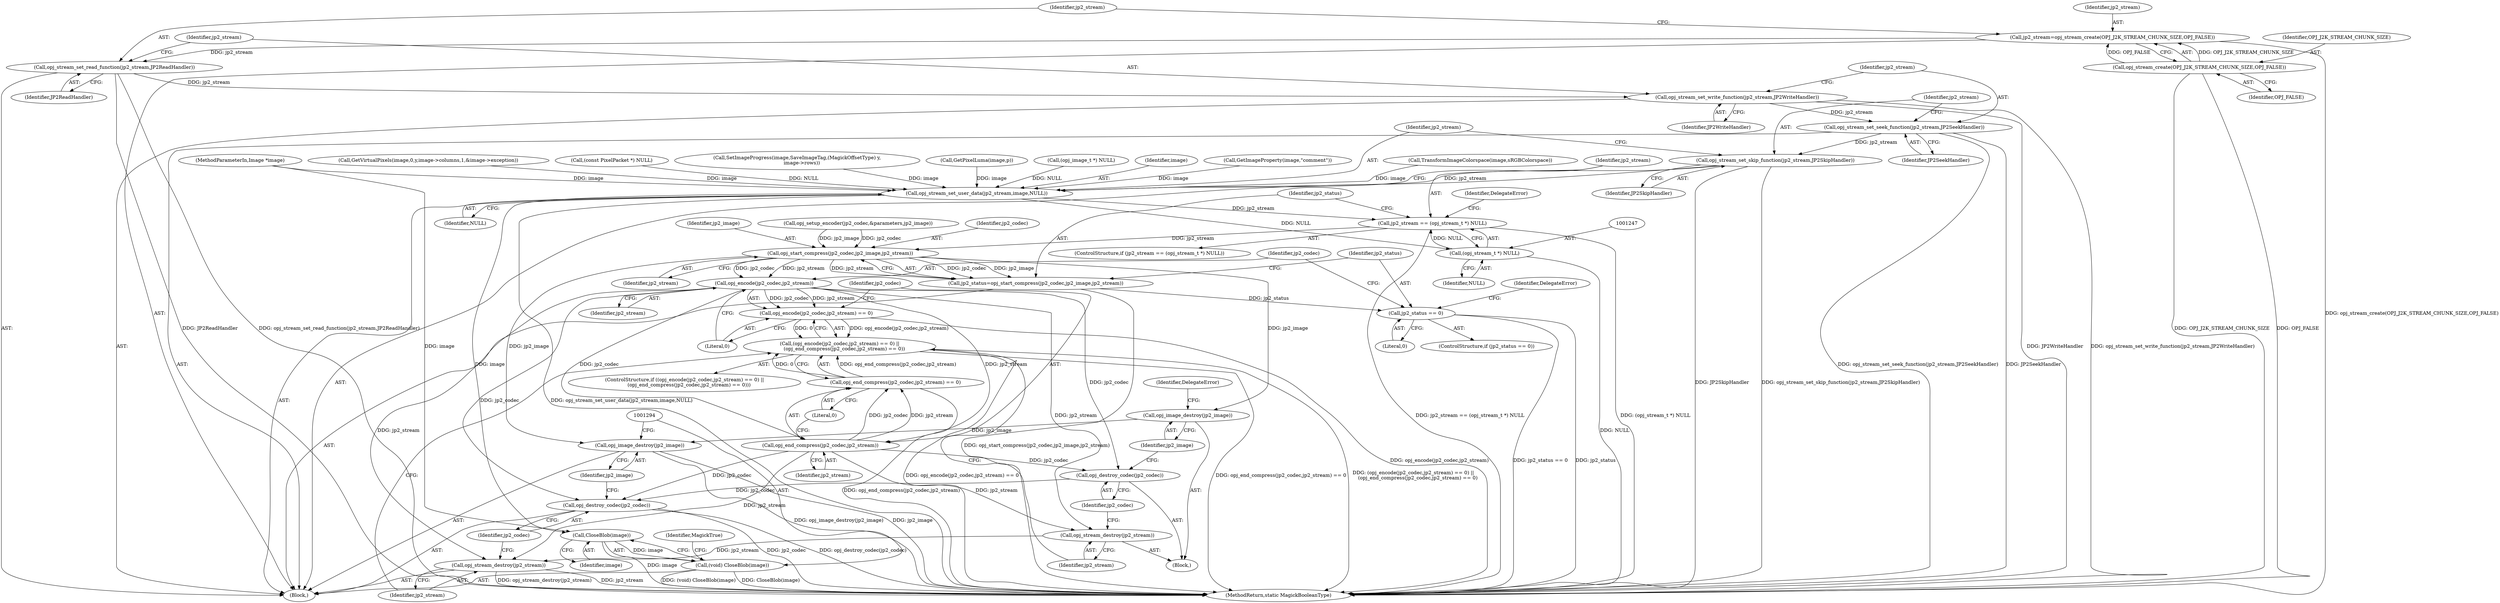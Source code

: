 digraph "0_ImageMagick_3d5ac8c20846871f1eb3068b65f93da7cd33bfd0_0@API" {
"1001230" [label="(Call,opj_stream_set_write_function(jp2_stream,JP2WriteHandler))"];
"1001227" [label="(Call,opj_stream_set_read_function(jp2_stream,JP2ReadHandler))"];
"1001222" [label="(Call,jp2_stream=opj_stream_create(OPJ_J2K_STREAM_CHUNK_SIZE,OPJ_FALSE))"];
"1001224" [label="(Call,opj_stream_create(OPJ_J2K_STREAM_CHUNK_SIZE,OPJ_FALSE))"];
"1001233" [label="(Call,opj_stream_set_seek_function(jp2_stream,JP2SeekHandler))"];
"1001236" [label="(Call,opj_stream_set_skip_function(jp2_stream,JP2SkipHandler))"];
"1001239" [label="(Call,opj_stream_set_user_data(jp2_stream,image,NULL))"];
"1001244" [label="(Call,jp2_stream == (opj_stream_t *) NULL)"];
"1001254" [label="(Call,opj_start_compress(jp2_codec,jp2_image,jp2_stream))"];
"1001252" [label="(Call,jp2_status=opj_start_compress(jp2_codec,jp2_image,jp2_stream))"];
"1001259" [label="(Call,jp2_status == 0)"];
"1001268" [label="(Call,opj_encode(jp2_codec,jp2_stream))"];
"1001267" [label="(Call,opj_encode(jp2_codec,jp2_stream) == 0)"];
"1001266" [label="(Call,(opj_encode(jp2_codec,jp2_stream) == 0) ||\n      (opj_end_compress(jp2_codec,jp2_stream) == 0))"];
"1001273" [label="(Call,opj_end_compress(jp2_codec,jp2_stream))"];
"1001272" [label="(Call,opj_end_compress(jp2_codec,jp2_stream) == 0)"];
"1001278" [label="(Call,opj_stream_destroy(jp2_stream))"];
"1001287" [label="(Call,opj_stream_destroy(jp2_stream))"];
"1001280" [label="(Call,opj_destroy_codec(jp2_codec))"];
"1001289" [label="(Call,opj_destroy_codec(jp2_codec))"];
"1001282" [label="(Call,opj_image_destroy(jp2_image))"];
"1001291" [label="(Call,opj_image_destroy(jp2_image))"];
"1001246" [label="(Call,(opj_stream_t *) NULL)"];
"1001295" [label="(Call,CloseBlob(image))"];
"1001293" [label="(Call,(void) CloseBlob(image))"];
"1001274" [label="(Identifier,jp2_codec)"];
"1001291" [label="(Call,opj_image_destroy(jp2_image))"];
"1001245" [label="(Identifier,jp2_stream)"];
"1000112" [label="(Block,)"];
"1001239" [label="(Call,opj_stream_set_user_data(jp2_stream,image,NULL))"];
"1001242" [label="(Identifier,NULL)"];
"1001289" [label="(Call,opj_destroy_codec(jp2_codec))"];
"1001235" [label="(Identifier,JP2SeekHandler)"];
"1001246" [label="(Call,(opj_stream_t *) NULL)"];
"1001257" [label="(Identifier,jp2_stream)"];
"1001265" [label="(ControlStructure,if ((opj_encode(jp2_codec,jp2_stream) == 0) ||\n      (opj_end_compress(jp2_codec,jp2_stream) == 0)))"];
"1001290" [label="(Identifier,jp2_codec)"];
"1001299" [label="(MethodReturn,static MagickBooleanType)"];
"1001225" [label="(Identifier,OPJ_J2K_STREAM_CHUNK_SIZE)"];
"1001217" [label="(Call,opj_setup_encoder(jp2_codec,&parameters,jp2_image))"];
"1001293" [label="(Call,(void) CloseBlob(image))"];
"1001227" [label="(Call,opj_stream_set_read_function(jp2_stream,JP2ReadHandler))"];
"1001248" [label="(Identifier,NULL)"];
"1001259" [label="(Call,jp2_status == 0)"];
"1001224" [label="(Call,opj_stream_create(OPJ_J2K_STREAM_CHUNK_SIZE,OPJ_FALSE))"];
"1001237" [label="(Identifier,jp2_stream)"];
"1001258" [label="(ControlStructure,if (jp2_status == 0))"];
"1001250" [label="(Identifier,DelegateError)"];
"1001252" [label="(Call,jp2_status=opj_start_compress(jp2_codec,jp2_image,jp2_stream))"];
"1001254" [label="(Call,opj_start_compress(jp2_codec,jp2_image,jp2_stream))"];
"1001255" [label="(Identifier,jp2_codec)"];
"1001256" [label="(Identifier,jp2_image)"];
"1001266" [label="(Call,(opj_encode(jp2_codec,jp2_stream) == 0) ||\n      (opj_end_compress(jp2_codec,jp2_stream) == 0))"];
"1001232" [label="(Identifier,JP2WriteHandler)"];
"1001244" [label="(Call,jp2_stream == (opj_stream_t *) NULL)"];
"1001272" [label="(Call,opj_end_compress(jp2_codec,jp2_stream) == 0)"];
"1001279" [label="(Identifier,jp2_stream)"];
"1001282" [label="(Call,opj_image_destroy(jp2_image))"];
"1001280" [label="(Call,opj_destroy_codec(jp2_codec))"];
"1001241" [label="(Identifier,image)"];
"1001275" [label="(Identifier,jp2_stream)"];
"1001229" [label="(Identifier,JP2ReadHandler)"];
"1001276" [label="(Literal,0)"];
"1001263" [label="(Identifier,DelegateError)"];
"1000603" [label="(Call,GetImageProperty(image,\"comment\"))"];
"1001292" [label="(Identifier,jp2_image)"];
"1001295" [label="(Call,CloseBlob(image))"];
"1001223" [label="(Identifier,jp2_stream)"];
"1001298" [label="(Identifier,MagickTrue)"];
"1001277" [label="(Block,)"];
"1000659" [label="(Call,TransformImageColorspace(image,sRGBColorspace))"];
"1000959" [label="(Call,GetVirtualPixels(image,0,y,image->columns,1,&image->exception))"];
"1000974" [label="(Call,(const PixelPacket *) NULL)"];
"1001273" [label="(Call,opj_end_compress(jp2_codec,jp2_stream))"];
"1001287" [label="(Call,opj_stream_destroy(jp2_stream))"];
"1001285" [label="(Identifier,DelegateError)"];
"1001233" [label="(Call,opj_stream_set_seek_function(jp2_stream,JP2SeekHandler))"];
"1001231" [label="(Identifier,jp2_stream)"];
"1001226" [label="(Identifier,OPJ_FALSE)"];
"1001234" [label="(Identifier,jp2_stream)"];
"1001230" [label="(Call,opj_stream_set_write_function(jp2_stream,JP2WriteHandler))"];
"1001268" [label="(Call,opj_encode(jp2_codec,jp2_stream))"];
"1001283" [label="(Identifier,jp2_image)"];
"1001296" [label="(Identifier,image)"];
"1001159" [label="(Call,SetImageProgress(image,SaveImageTag,(MagickOffsetType) y,\n      image->rows))"];
"1001222" [label="(Call,jp2_stream=opj_stream_create(OPJ_J2K_STREAM_CHUNK_SIZE,OPJ_FALSE))"];
"1001253" [label="(Identifier,jp2_status)"];
"1001281" [label="(Identifier,jp2_codec)"];
"1001278" [label="(Call,opj_stream_destroy(jp2_stream))"];
"1001081" [label="(Call,GetPixelLuma(image,p))"];
"1001236" [label="(Call,opj_stream_set_skip_function(jp2_stream,JP2SkipHandler))"];
"1001238" [label="(Identifier,JP2SkipHandler)"];
"1000111" [label="(MethodParameterIn,Image *image)"];
"1001261" [label="(Literal,0)"];
"1001288" [label="(Identifier,jp2_stream)"];
"1001228" [label="(Identifier,jp2_stream)"];
"1000810" [label="(Call,(opj_image_t *) NULL)"];
"1001269" [label="(Identifier,jp2_codec)"];
"1001270" [label="(Identifier,jp2_stream)"];
"1001267" [label="(Call,opj_encode(jp2_codec,jp2_stream) == 0)"];
"1001240" [label="(Identifier,jp2_stream)"];
"1001271" [label="(Literal,0)"];
"1001243" [label="(ControlStructure,if (jp2_stream == (opj_stream_t *) NULL))"];
"1001260" [label="(Identifier,jp2_status)"];
"1001230" -> "1000112"  [label="AST: "];
"1001230" -> "1001232"  [label="CFG: "];
"1001231" -> "1001230"  [label="AST: "];
"1001232" -> "1001230"  [label="AST: "];
"1001234" -> "1001230"  [label="CFG: "];
"1001230" -> "1001299"  [label="DDG: JP2WriteHandler"];
"1001230" -> "1001299"  [label="DDG: opj_stream_set_write_function(jp2_stream,JP2WriteHandler)"];
"1001227" -> "1001230"  [label="DDG: jp2_stream"];
"1001230" -> "1001233"  [label="DDG: jp2_stream"];
"1001227" -> "1000112"  [label="AST: "];
"1001227" -> "1001229"  [label="CFG: "];
"1001228" -> "1001227"  [label="AST: "];
"1001229" -> "1001227"  [label="AST: "];
"1001231" -> "1001227"  [label="CFG: "];
"1001227" -> "1001299"  [label="DDG: JP2ReadHandler"];
"1001227" -> "1001299"  [label="DDG: opj_stream_set_read_function(jp2_stream,JP2ReadHandler)"];
"1001222" -> "1001227"  [label="DDG: jp2_stream"];
"1001222" -> "1000112"  [label="AST: "];
"1001222" -> "1001224"  [label="CFG: "];
"1001223" -> "1001222"  [label="AST: "];
"1001224" -> "1001222"  [label="AST: "];
"1001228" -> "1001222"  [label="CFG: "];
"1001222" -> "1001299"  [label="DDG: opj_stream_create(OPJ_J2K_STREAM_CHUNK_SIZE,OPJ_FALSE)"];
"1001224" -> "1001222"  [label="DDG: OPJ_J2K_STREAM_CHUNK_SIZE"];
"1001224" -> "1001222"  [label="DDG: OPJ_FALSE"];
"1001224" -> "1001226"  [label="CFG: "];
"1001225" -> "1001224"  [label="AST: "];
"1001226" -> "1001224"  [label="AST: "];
"1001224" -> "1001299"  [label="DDG: OPJ_J2K_STREAM_CHUNK_SIZE"];
"1001224" -> "1001299"  [label="DDG: OPJ_FALSE"];
"1001233" -> "1000112"  [label="AST: "];
"1001233" -> "1001235"  [label="CFG: "];
"1001234" -> "1001233"  [label="AST: "];
"1001235" -> "1001233"  [label="AST: "];
"1001237" -> "1001233"  [label="CFG: "];
"1001233" -> "1001299"  [label="DDG: opj_stream_set_seek_function(jp2_stream,JP2SeekHandler)"];
"1001233" -> "1001299"  [label="DDG: JP2SeekHandler"];
"1001233" -> "1001236"  [label="DDG: jp2_stream"];
"1001236" -> "1000112"  [label="AST: "];
"1001236" -> "1001238"  [label="CFG: "];
"1001237" -> "1001236"  [label="AST: "];
"1001238" -> "1001236"  [label="AST: "];
"1001240" -> "1001236"  [label="CFG: "];
"1001236" -> "1001299"  [label="DDG: JP2SkipHandler"];
"1001236" -> "1001299"  [label="DDG: opj_stream_set_skip_function(jp2_stream,JP2SkipHandler)"];
"1001236" -> "1001239"  [label="DDG: jp2_stream"];
"1001239" -> "1000112"  [label="AST: "];
"1001239" -> "1001242"  [label="CFG: "];
"1001240" -> "1001239"  [label="AST: "];
"1001241" -> "1001239"  [label="AST: "];
"1001242" -> "1001239"  [label="AST: "];
"1001245" -> "1001239"  [label="CFG: "];
"1001239" -> "1001299"  [label="DDG: opj_stream_set_user_data(jp2_stream,image,NULL)"];
"1000659" -> "1001239"  [label="DDG: image"];
"1000603" -> "1001239"  [label="DDG: image"];
"1001159" -> "1001239"  [label="DDG: image"];
"1000959" -> "1001239"  [label="DDG: image"];
"1001081" -> "1001239"  [label="DDG: image"];
"1000111" -> "1001239"  [label="DDG: image"];
"1000974" -> "1001239"  [label="DDG: NULL"];
"1000810" -> "1001239"  [label="DDG: NULL"];
"1001239" -> "1001244"  [label="DDG: jp2_stream"];
"1001239" -> "1001246"  [label="DDG: NULL"];
"1001239" -> "1001295"  [label="DDG: image"];
"1001244" -> "1001243"  [label="AST: "];
"1001244" -> "1001246"  [label="CFG: "];
"1001245" -> "1001244"  [label="AST: "];
"1001246" -> "1001244"  [label="AST: "];
"1001250" -> "1001244"  [label="CFG: "];
"1001253" -> "1001244"  [label="CFG: "];
"1001244" -> "1001299"  [label="DDG: (opj_stream_t *) NULL"];
"1001244" -> "1001299"  [label="DDG: jp2_stream == (opj_stream_t *) NULL"];
"1001246" -> "1001244"  [label="DDG: NULL"];
"1001244" -> "1001254"  [label="DDG: jp2_stream"];
"1001254" -> "1001252"  [label="AST: "];
"1001254" -> "1001257"  [label="CFG: "];
"1001255" -> "1001254"  [label="AST: "];
"1001256" -> "1001254"  [label="AST: "];
"1001257" -> "1001254"  [label="AST: "];
"1001252" -> "1001254"  [label="CFG: "];
"1001254" -> "1001252"  [label="DDG: jp2_codec"];
"1001254" -> "1001252"  [label="DDG: jp2_image"];
"1001254" -> "1001252"  [label="DDG: jp2_stream"];
"1001217" -> "1001254"  [label="DDG: jp2_codec"];
"1001217" -> "1001254"  [label="DDG: jp2_image"];
"1001254" -> "1001268"  [label="DDG: jp2_codec"];
"1001254" -> "1001268"  [label="DDG: jp2_stream"];
"1001254" -> "1001282"  [label="DDG: jp2_image"];
"1001254" -> "1001291"  [label="DDG: jp2_image"];
"1001252" -> "1000112"  [label="AST: "];
"1001253" -> "1001252"  [label="AST: "];
"1001260" -> "1001252"  [label="CFG: "];
"1001252" -> "1001299"  [label="DDG: opj_start_compress(jp2_codec,jp2_image,jp2_stream)"];
"1001252" -> "1001259"  [label="DDG: jp2_status"];
"1001259" -> "1001258"  [label="AST: "];
"1001259" -> "1001261"  [label="CFG: "];
"1001260" -> "1001259"  [label="AST: "];
"1001261" -> "1001259"  [label="AST: "];
"1001263" -> "1001259"  [label="CFG: "];
"1001269" -> "1001259"  [label="CFG: "];
"1001259" -> "1001299"  [label="DDG: jp2_status"];
"1001259" -> "1001299"  [label="DDG: jp2_status == 0"];
"1001268" -> "1001267"  [label="AST: "];
"1001268" -> "1001270"  [label="CFG: "];
"1001269" -> "1001268"  [label="AST: "];
"1001270" -> "1001268"  [label="AST: "];
"1001271" -> "1001268"  [label="CFG: "];
"1001268" -> "1001267"  [label="DDG: jp2_codec"];
"1001268" -> "1001267"  [label="DDG: jp2_stream"];
"1001268" -> "1001273"  [label="DDG: jp2_codec"];
"1001268" -> "1001273"  [label="DDG: jp2_stream"];
"1001268" -> "1001278"  [label="DDG: jp2_stream"];
"1001268" -> "1001280"  [label="DDG: jp2_codec"];
"1001268" -> "1001287"  [label="DDG: jp2_stream"];
"1001268" -> "1001289"  [label="DDG: jp2_codec"];
"1001267" -> "1001266"  [label="AST: "];
"1001267" -> "1001271"  [label="CFG: "];
"1001271" -> "1001267"  [label="AST: "];
"1001274" -> "1001267"  [label="CFG: "];
"1001266" -> "1001267"  [label="CFG: "];
"1001267" -> "1001299"  [label="DDG: opj_encode(jp2_codec,jp2_stream)"];
"1001267" -> "1001266"  [label="DDG: opj_encode(jp2_codec,jp2_stream)"];
"1001267" -> "1001266"  [label="DDG: 0"];
"1001266" -> "1001265"  [label="AST: "];
"1001266" -> "1001272"  [label="CFG: "];
"1001272" -> "1001266"  [label="AST: "];
"1001279" -> "1001266"  [label="CFG: "];
"1001288" -> "1001266"  [label="CFG: "];
"1001266" -> "1001299"  [label="DDG: (opj_encode(jp2_codec,jp2_stream) == 0) ||\n      (opj_end_compress(jp2_codec,jp2_stream) == 0)"];
"1001266" -> "1001299"  [label="DDG: opj_encode(jp2_codec,jp2_stream) == 0"];
"1001266" -> "1001299"  [label="DDG: opj_end_compress(jp2_codec,jp2_stream) == 0"];
"1001272" -> "1001266"  [label="DDG: opj_end_compress(jp2_codec,jp2_stream)"];
"1001272" -> "1001266"  [label="DDG: 0"];
"1001273" -> "1001272"  [label="AST: "];
"1001273" -> "1001275"  [label="CFG: "];
"1001274" -> "1001273"  [label="AST: "];
"1001275" -> "1001273"  [label="AST: "];
"1001276" -> "1001273"  [label="CFG: "];
"1001273" -> "1001272"  [label="DDG: jp2_codec"];
"1001273" -> "1001272"  [label="DDG: jp2_stream"];
"1001273" -> "1001278"  [label="DDG: jp2_stream"];
"1001273" -> "1001280"  [label="DDG: jp2_codec"];
"1001273" -> "1001287"  [label="DDG: jp2_stream"];
"1001273" -> "1001289"  [label="DDG: jp2_codec"];
"1001272" -> "1001276"  [label="CFG: "];
"1001276" -> "1001272"  [label="AST: "];
"1001272" -> "1001299"  [label="DDG: opj_end_compress(jp2_codec,jp2_stream)"];
"1001278" -> "1001277"  [label="AST: "];
"1001278" -> "1001279"  [label="CFG: "];
"1001279" -> "1001278"  [label="AST: "];
"1001281" -> "1001278"  [label="CFG: "];
"1001278" -> "1001287"  [label="DDG: jp2_stream"];
"1001287" -> "1000112"  [label="AST: "];
"1001287" -> "1001288"  [label="CFG: "];
"1001288" -> "1001287"  [label="AST: "];
"1001290" -> "1001287"  [label="CFG: "];
"1001287" -> "1001299"  [label="DDG: jp2_stream"];
"1001287" -> "1001299"  [label="DDG: opj_stream_destroy(jp2_stream)"];
"1001280" -> "1001277"  [label="AST: "];
"1001280" -> "1001281"  [label="CFG: "];
"1001281" -> "1001280"  [label="AST: "];
"1001283" -> "1001280"  [label="CFG: "];
"1001280" -> "1001289"  [label="DDG: jp2_codec"];
"1001289" -> "1000112"  [label="AST: "];
"1001289" -> "1001290"  [label="CFG: "];
"1001290" -> "1001289"  [label="AST: "];
"1001292" -> "1001289"  [label="CFG: "];
"1001289" -> "1001299"  [label="DDG: jp2_codec"];
"1001289" -> "1001299"  [label="DDG: opj_destroy_codec(jp2_codec)"];
"1001282" -> "1001277"  [label="AST: "];
"1001282" -> "1001283"  [label="CFG: "];
"1001283" -> "1001282"  [label="AST: "];
"1001285" -> "1001282"  [label="CFG: "];
"1001282" -> "1001291"  [label="DDG: jp2_image"];
"1001291" -> "1000112"  [label="AST: "];
"1001291" -> "1001292"  [label="CFG: "];
"1001292" -> "1001291"  [label="AST: "];
"1001294" -> "1001291"  [label="CFG: "];
"1001291" -> "1001299"  [label="DDG: jp2_image"];
"1001291" -> "1001299"  [label="DDG: opj_image_destroy(jp2_image)"];
"1001246" -> "1001248"  [label="CFG: "];
"1001247" -> "1001246"  [label="AST: "];
"1001248" -> "1001246"  [label="AST: "];
"1001246" -> "1001299"  [label="DDG: NULL"];
"1001295" -> "1001293"  [label="AST: "];
"1001295" -> "1001296"  [label="CFG: "];
"1001296" -> "1001295"  [label="AST: "];
"1001293" -> "1001295"  [label="CFG: "];
"1001295" -> "1001299"  [label="DDG: image"];
"1001295" -> "1001293"  [label="DDG: image"];
"1000111" -> "1001295"  [label="DDG: image"];
"1001293" -> "1000112"  [label="AST: "];
"1001294" -> "1001293"  [label="AST: "];
"1001298" -> "1001293"  [label="CFG: "];
"1001293" -> "1001299"  [label="DDG: CloseBlob(image)"];
"1001293" -> "1001299"  [label="DDG: (void) CloseBlob(image)"];
}
